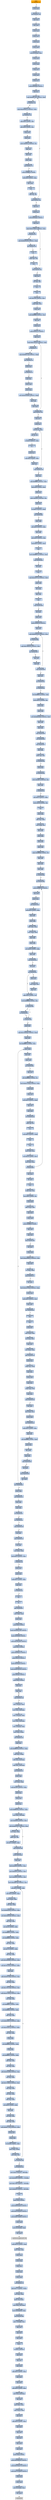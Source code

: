 digraph G {
node[shape=rectangle,style=filled,fillcolor=lightsteelblue,color=lightsteelblue]
bgcolor="transparent"
a0x00561708jns_0x00561710[label="start\njns 0x00561710",fillcolor="orange",color="lightgrey"];
a0x00561710pushl_ebx[label="0x00561710\npushl %ebx"];
a0x00561711call_0x00561738[label="0x00561711\ncall 0x00561738"];
a0x00561738popl_ebx[label="0x00561738\npopl %ebx"];
a0x00561739popl_ebx[label="0x00561739\npopl %ebx"];
a0x0056173apushl_eax[label="0x0056173a\npushl %eax"];
a0x0056173bpushl_ecx[label="0x0056173b\npushl %ecx"];
a0x0056173cpushl_edx[label="0x0056173c\npushl %edx"];
a0x0056173dpushl_ebx[label="0x0056173d\npushl %ebx"];
a0x0056173eleal_0x10esp__eax[label="0x0056173e\nleal 0x10(%esp), %eax"];
a0x00561742pushl_eax[label="0x00561742\npushl %eax"];
a0x00561743pushl_ebp[label="0x00561743\npushl %ebp"];
a0x00561744pushl_esi[label="0x00561744\npushl %esi"];
a0x00561745pushl_edi[label="0x00561745\npushl %edi"];
a0x00561746pushl_ecx[label="0x00561746\npushl %ecx"];
a0x00561747pushl_0x856baUINT32[label="0x00561747\npushl $0x856ba<UINT32>"];
a0x0056174cpopl_ecx[label="0x0056174c\npopl %ecx"];
a0x0056174dcmpl_0x80ff11a4UINT32_edi[label="0x0056174d\ncmpl $0x80ff11a4<UINT32>, %edi"];
a0x00561753je_0x0056175d[label="0x00561753\nje 0x0056175d"];
a0x00561755cmpl_0xa5930e12UINT32_ecx[label="0x00561755\ncmpl $0xa5930e12<UINT32>, %ecx"];
a0x0056175bjne_0x0056175e[label="0x0056175b\njne 0x0056175e"];
a0x0056175esubb_0x0UINT8_dh[label="0x0056175e\nsubb $0x0<UINT8>, %dh"];
a0x00561761addl_0x0UINT8_esi[label="0x00561761\naddl $0x0<UINT8>, %esi"];
a0x00561764pushl_eax[label="0x00561764\npushl %eax"];
a0x00561765pushl_esi[label="0x00561765\npushl %esi"];
a0x00561766movw_0x63e1UINT16_si[label="0x00561766\nmovw $0x63e1<UINT16>, %si"];
a0x0056176apopl_esi[label="0x0056176a\npopl %esi"];
a0x0056176bpopl_eax[label="0x0056176b\npopl %eax"];
a0x0056176cpushl_ebp[label="0x0056176c\npushl %ebp"];
a0x0056176djnp_0x00561774[label="0x0056176d\njnp 0x00561774"];
a0x0056176fpushl_0xffffffcaUINT8[label="0x0056176f\npushl $0xffffffca<UINT8>"];
a0x00561771addl_0x4UINT8_esp[label="0x00561771\naddl $0x4<UINT8>, %esp"];
a0x00561774popl_ebp[label="0x00561774\npopl %ebp"];
a0x00561775stc_[label="0x00561775\nstc "];
a0x00561776andb_bl_bl[label="0x00561776\nandb %bl, %bl"];
a0x00561778loop_0x0056174d[label="0x00561778\nloop 0x0056174d"];
a0x0056177apopl_ecx[label="0x0056177a\npopl %ecx"];
a0x0056177bpushl_ecx[label="0x0056177b\npushl %ecx"];
a0x0056177cpushl_0x94d4eUINT32[label="0x0056177c\npushl $0x94d4e<UINT32>"];
a0x00561781popl_ecx[label="0x00561781\npopl %ecx"];
a0x00561782cmpl_0xb5c1b92aUINT32_ecx[label="0x00561782\ncmpl $0xb5c1b92a<UINT32>, %ecx"];
a0x00561788je_0x00561792[label="0x00561788\nje 0x00561792"];
a0x0056178acmpl_0x86a05a28UINT32_esp[label="0x0056178a\ncmpl $0x86a05a28<UINT32>, %esp"];
a0x00561790jne_0x00561793[label="0x00561790\njne 0x00561793"];
a0x00561793clc_[label="0x00561793\nclc "];
a0x00561794cmpb_dh_bl[label="0x00561794\ncmpb %dh, %bl"];
a0x00561796cmc_[label="0x00561796\ncmc "];
a0x00561797loop_0x00561782[label="0x00561797\nloop 0x00561782"];
a0x00561799popl_ecx[label="0x00561799\npopl %ecx"];
a0x0056179aorw_dx_dx[label="0x0056179a\norw %dx, %dx"];
a0x0056179dclc_[label="0x0056179d\nclc "];
a0x0056179ecmc_[label="0x0056179e\ncmc "];
a0x0056179fmovl_0x146UINT32_ecx[label="0x0056179f\nmovl $0x146<UINT32>, %ecx"];
a0x005617a4xchgl_edx_ecx[label="0x005617a4\nxchgl %edx, %ecx"];
a0x005617a6pushl_esi[label="0x005617a6\npushl %esi"];
a0x005617a7andl_0xffffffffUINT32_esi[label="0x005617a7\nandl $0xffffffff<UINT32>, %esi"];
a0x005617adpopl_esi[label="0x005617ad\npopl %esi"];
a0x005617aepushl_ecx[label="0x005617ae\npushl %ecx"];
a0x005617afpushl_0xdc012UINT32[label="0x005617af\npushl $0xdc012<UINT32>"];
a0x005617b4popl_ecx[label="0x005617b4\npopl %ecx"];
a0x005617b5cmpl_0xb13f33e2UINT32_edi[label="0x005617b5\ncmpl $0xb13f33e2<UINT32>, %edi"];
a0x005617bbje_0x005617c5[label="0x005617bb\nje 0x005617c5"];
a0x005617bdcmpl_0x868ccc19UINT32_ebp[label="0x005617bd\ncmpl $0x868ccc19<UINT32>, %ebp"];
a0x005617c3jne_0x005617c6[label="0x005617c3\njne 0x005617c6"];
a0x005617c6pushl_edx[label="0x005617c6\npushl %edx"];
a0x005617c7jnl_0x005617cf[label="0x005617c7\njnl 0x005617cf"];
a0x005617cfpopl_edx[label="0x005617cf\npopl %edx"];
a0x005617d0pushl_ebp[label="0x005617d0\npushl %ebp"];
a0x005617d1pushl_ebp[label="0x005617d1\npushl %ebp"];
a0x005617d2movl_0x5f5343d9UINT32_ebp[label="0x005617d2\nmovl $0x5f5343d9<UINT32>, %ebp"];
a0x005617d7popl_ebp[label="0x005617d7\npopl %ebp"];
a0x005617d8popl_ebp[label="0x005617d8\npopl %ebp"];
a0x005617d9loop_0x005617b5[label="0x005617d9\nloop 0x005617b5"];
a0x005617dbpopl_ecx[label="0x005617db\npopl %ecx"];
a0x005617dcpushl_ecx[label="0x005617dc\npushl %ecx"];
a0x005617ddmovzbl_cl_ecx[label="0x005617dd\nmovzbl %cl, %ecx"];
a0x005617e0orw_si_si[label="0x005617e0\norw %si, %si"];
a0x005617e3orl_0x0UINT32_eax[label="0x005617e3\norl $0x0<UINT32>, %eax"];
a0x005617e9clc_[label="0x005617e9\nclc "];
a0x005617eapushl_ecx[label="0x005617ea\npushl %ecx"];
a0x005617ebsubl_0x0UINT8_eax[label="0x005617eb\nsubl $0x0<UINT8>, %eax"];
a0x005617eepopl_ecx[label="0x005617ee\npopl %ecx"];
a0x005617efloop_0x005617dd[label="0x005617ef\nloop 0x005617dd"];
a0x005617f1popl_ecx[label="0x005617f1\npopl %ecx"];
a0x005617f2andl_0xffffffffUINT32_eax[label="0x005617f2\nandl $0xffffffff<UINT32>, %eax"];
a0x005617f7addl_0x0UINT8_ecx[label="0x005617f7\naddl $0x0<UINT8>, %ecx"];
a0x005617fapushl_ecx[label="0x005617fa\npushl %ecx"];
a0x005617fbmovw_0x3ef1UINT16_cx[label="0x005617fb\nmovw $0x3ef1<UINT16>, %cx"];
a0x005617ffpopl_ecx[label="0x005617ff\npopl %ecx"];
a0x00561800orl_0x0UINT32_esp[label="0x00561800\norl $0x0<UINT32>, %esp"];
a0x00561806jbe_0x0056180f[label="0x00561806\njbe 0x0056180f"];
a0x00561808pushl_ebp[label="0x00561808\npushl %ebp"];
a0x00561809subl_0x0UINT32_eax[label="0x00561809\nsubl $0x0<UINT32>, %eax"];
a0x0056180epopl_ebp[label="0x0056180e\npopl %ebp"];
a0x0056180fsubl_0x0UINT32_esi[label="0x0056180f\nsubl $0x0<UINT32>, %esi"];
a0x00561815subl_0x0UINT8_ecx[label="0x00561815\nsubl $0x0<UINT8>, %ecx"];
a0x00561818nop_[label="0x00561818\nnop "];
a0x00561819movl_0xfffff815UINT32_esi[label="0x00561819\nmovl $0xfffff815<UINT32>, %esi"];
a0x0056181eloop_0x00561867[label="0x0056181e\nloop 0x00561867"];
a0x00561867incl_ecx[label="0x00561867\nincl %ecx"];
a0x00561868cmc_[label="0x00561868\ncmc "];
a0x00561869cmpl_0xe4c6727cUINT32_edx[label="0x00561869\ncmpl $0xe4c6727c<UINT32>, %edx"];
a0x0056186fpushl_edx[label="0x0056186f\npushl %edx"];
a0x00561870decl_edx[label="0x00561870\ndecl %edx"];
a0x00561871popl_edx[label="0x00561871\npopl %edx"];
a0x00561872nop_[label="0x00561872\nnop "];
a0x00561873loop_0x0056189e[label="0x00561873\nloop 0x0056189e"];
a0x0056189eincl_ecx[label="0x0056189e\nincl %ecx"];
a0x0056189fpushl_ecx[label="0x0056189f\npushl %ecx"];
a0x005618a0pushl_0xbfa7dUINT32[label="0x005618a0\npushl $0xbfa7d<UINT32>"];
a0x005618a5popl_ecx[label="0x005618a5\npopl %ecx"];
a0x005618a6cmpl_0xbf5d5243UINT32_eax[label="0x005618a6\ncmpl $0xbf5d5243<UINT32>, %eax"];
a0x005618acje_0x005618b6[label="0x005618ac\nje 0x005618b6"];
a0x005618aecmpl_0xb768a18cUINT32_edi[label="0x005618ae\ncmpl $0xb768a18c<UINT32>, %edi"];
a0x005618b4jne_0x005618b7[label="0x005618b4\njne 0x005618b7"];
a0x005618b7notb_dl[label="0x005618b7\nnotb %dl"];
a0x005618b9notb_dl[label="0x005618b9\nnotb %dl"];
a0x005618bbloop_0x005618a6[label="0x005618bb\nloop 0x005618a6"];
a0x005618bdpopl_ecx[label="0x005618bd\npopl %ecx"];
a0x005618bejp_0x005618c5[label="0x005618be\njp 0x005618c5"];
a0x005618c5jo_0x005618ca[label="0x005618c5\njo 0x005618ca"];
a0x005618c7roll_0xffffffc0UINT8_edi[label="0x005618c7\nroll $0xffffffc0<UINT8>, %edi"];
a0x005618catestb_0x52UINT8_al[label="0x005618ca\ntestb $0x52<UINT8>, %al"];
a0x005618cdpushl_eax[label="0x005618cd\npushl %eax"];
a0x005618cepushl_edi[label="0x005618ce\npushl %edi"];
a0x005618cfmovl_0x9dde4d45UINT32_edi[label="0x005618cf\nmovl $0x9dde4d45<UINT32>, %edi"];
a0x005618d4popl_edi[label="0x005618d4\npopl %edi"];
a0x005618d5popl_eax[label="0x005618d5\npopl %eax"];
a0x005618d6jmp_0x005618dd[label="0x005618d6\njmp 0x005618dd"];
a0x005618ddcall_0x005618d8[label="0x005618dd\ncall 0x005618d8"];
a0x005618d8jmp_0x00561937[label="0x005618d8\njmp 0x00561937"];
a0x00561937popl_ebp[label="0x00561937\npopl %ebp"];
a0x00561938andb_ah_ah[label="0x00561938\nandb %ah, %ah"];
a0x0056193aje_0x00561944[label="0x0056193a\nje 0x00561944"];
a0x0056193cpushl_eax[label="0x0056193c\npushl %eax"];
a0x0056193dje_0x00561943[label="0x0056193d\nje 0x00561943"];
a0x0056193ftestw_0x4b67UINT16_ax[label="0x0056193f\ntestw $0x4b67<UINT16>, %ax"];
a0x00561943popl_eax[label="0x00561943\npopl %eax"];
a0x00561944jl_0x0056194c[label="0x00561944\njl 0x0056194c"];
a0x00561946subl_0x0UINT32_ebp[label="0x00561946\nsubl $0x0<UINT32>, %ebp"];
a0x0056194ctestb_0x39UINT8_dl[label="0x0056194c\ntestb $0x39<UINT8>, %dl"];
a0x0056194fnop_[label="0x0056194f\nnop "];
a0x00561950pushl_ebp[label="0x00561950\npushl %ebp"];
a0x00561951addl_esi_ebp[label="0x00561951\naddl %esi, %ebp"];
a0x00561953movl_ebp_esi[label="0x00561953\nmovl %ebp, %esi"];
a0x00561955popl_ebp[label="0x00561955\npopl %ebp"];
a0x00561956pushl_ebp[label="0x00561956\npushl %ebp"];
a0x00561957pushl_ebx[label="0x00561957\npushl %ebx"];
a0x00561958pushl_edi[label="0x00561958\npushl %edi"];
a0x00561959cmpw_0xffffffd8UINT8_di[label="0x00561959\ncmpw $0xffffffd8<UINT8>, %di"];
a0x0056195dpopl_edi[label="0x0056195d\npopl %edi"];
a0x0056195epopl_ebx[label="0x0056195e\npopl %ebx"];
a0x0056195fpopl_ebp[label="0x0056195f\npopl %ebp"];
a0x00561960js_0x0056196a[label="0x00561960\njs 0x0056196a"];
a0x00561962jg_0x0056196a[label="0x00561962\njg 0x0056196a"];
a0x0056196apushl_0xfffff790UINT32[label="0x0056196a\npushl $0xfffff790<UINT32>"];
a0x0056196fpopl_ebx[label="0x0056196f\npopl %ebx"];
a0x00561970pushl_ebx[label="0x00561970\npushl %ebx"];
a0x00561971call_0x005619ad[label="0x00561971\ncall 0x005619ad"];
a0x005619adaddl_0x4UINT8_esp[label="0x005619ad\naddl $0x4<UINT8>, %esp"];
a0x005619b0popl_ebx[label="0x005619b0\npopl %ebx"];
a0x005619b1pushl_ebp[label="0x005619b1\npushl %ebp"];
a0x005619b2addl_ebx_ebp[label="0x005619b2\naddl %ebx, %ebp"];
a0x005619b4movl_ebp_ebx[label="0x005619b4\nmovl %ebp, %ebx"];
a0x005619b6popl_ebp[label="0x005619b6\npopl %ebp"];
a0x005619b7pushl_ebx[label="0x005619b7\npushl %ebx"];
a0x005619b8rorl_0x60UINT8_ebp[label="0x005619b8\nrorl $0x60<UINT8>, %ebp"];
a0x005619bbpopl_ebx[label="0x005619bb\npopl %ebx"];
a0x005619bcloop_0x005619c5[label="0x005619bc\nloop 0x005619c5"];
a0x005619c5incl_ecx[label="0x005619c5\nincl %ecx"];
a0x005619c6jbe_0x005619cc[label="0x005619c6\njbe 0x005619cc"];
a0x005619c8pushl_ecx[label="0x005619c8\npushl %ecx"];
a0x005619c9movl_ebp_ecx[label="0x005619c9\nmovl %ebp, %ecx"];
a0x005619cbpopl_ecx[label="0x005619cb\npopl %ecx"];
a0x005619ccaddb_0x0UINT8_cl[label="0x005619cc\naddb $0x0<UINT8>, %cl"];
a0x005619cfrorb_0xffffff90UINT8_ch[label="0x005619cf\nrorb $0xffffff90<UINT8>, %ch"];
a0x005619d2jb_0x005619dc[label="0x005619d2\njb 0x005619dc"];
a0x005619dcja_0x005619e5[label="0x005619dc\nja 0x005619e5"];
a0x005619depushl_edi[label="0x005619de\npushl %edi"];
a0x005619dfcmpl_0x153e0ea0UINT32_eax[label="0x005619df\ncmpl $0x153e0ea0<UINT32>, %eax"];
a0x005619e4popl_edi[label="0x005619e4\npopl %edi"];
a0x005619e5rorl_0xffffffc0UINT8_ecx[label="0x005619e5\nrorl $0xffffffc0<UINT8>, %ecx"];
a0x005619e8pushl_ebx_[label="0x005619e8\npushl (%ebx)"];
a0x005619eapopl_edi[label="0x005619ea\npopl %edi"];
a0x005619ebpushl_ecx[label="0x005619eb\npushl %ecx"];
a0x005619ecjno_0x005619f4[label="0x005619ec\njno 0x005619f4"];
a0x005619f4popl_ecx[label="0x005619f4\npopl %ecx"];
a0x005619f5rolb_0xffffffa0UINT8_cl[label="0x005619f5\nrolb $0xffffffa0<UINT8>, %cl"];
a0x005619f8testl_0x6c512a00UINT32_eax[label="0x005619f8\ntestl $0x6c512a00<UINT32>, %eax"];
a0x005619fdpushl_edx[label="0x005619fd\npushl %edx"];
a0x005619fepushl_esi[label="0x005619fe\npushl %esi"];
a0x005619ffaddl_0x0UINT32_eax[label="0x005619ff\naddl $0x0<UINT32>, %eax"];
a0x00561a04popl_esi[label="0x00561a04\npopl %esi"];
a0x00561a05popl_edx[label="0x00561a05\npopl %edx"];
a0x00561a06jbe_0x00561a0a[label="0x00561a06\njbe 0x00561a0a"];
a0x00561a08testb_dl_dl[label="0x00561a08\ntestb %dl, %dl"];
a0x00561a0aclc_[label="0x00561a0a\nclc "];
a0x00561a0bsubl_0x0UINT32_ebp[label="0x00561a0b\nsubl $0x0<UINT32>, %ebp"];
a0x00561a11nop_[label="0x00561a11\nnop "];
a0x00561a12nop_[label="0x00561a12\nnop "];
a0x00561a13movl_edi_ecx[label="0x00561a13\nmovl %edi, %ecx"];
a0x00561a15shrl_0x18UINT8_ecx[label="0x00561a15\nshrl $0x18<UINT8>, %ecx"];
a0x00561a18testl_ecx_ecx[label="0x00561a18\ntestl %ecx, %ecx"];
a0x00561a1aje_0x0056196a[label="0x00561a1a\nje 0x0056196a"];
a0x00561a20decl_ecx[label="0x00561a20\ndecl %ecx"];
a0x00561a21incl_ecx[label="0x00561a21\nincl %ecx"];
a0x00561a22cld_[label="0x00561a22\ncld "];
a0x00561a23xchgl_esi_esi[label="0x00561a23\nxchgl %esi, %esi"];
a0x00561a25rolw_0x0UINT8_si[label="0x00561a25\nrolw $0x0<UINT8>, %si"];
a0x00561a29pushl_edx[label="0x00561a29\npushl %edx"];
a0x00561a2aaddl_esp__edi[label="0x00561a2a\naddl (%esp), %edi"];
a0x00561a2dpopl_edx[label="0x00561a2d\npopl %edx"];
a0x00561a2epushl_edi[label="0x00561a2e\npushl %edi"];
a0x00561a2fpushl_0xffffffc3UINT8[label="0x00561a2f\npushl $0xffffffc3<UINT8>"];
a0x00561a31popl_edi[label="0x00561a31\npopl %edi"];
a0x00561a32popl_edi[label="0x00561a32\npopl %edi"];
a0x00561a33loop_0x00561a46[label="0x00561a33\nloop 0x00561a46"];
a0x00561a46incl_ecx[label="0x00561a46\nincl %ecx"];
a0x00561a47pushl_edi[label="0x00561a47\npushl %edi"];
a0x00561a48movl_0xaa399852UINT32_edi[label="0x00561a48\nmovl $0xaa399852<UINT32>, %edi"];
a0x00561a4dpopl_edi[label="0x00561a4d\npopl %edi"];
a0x00561a4eorl_ebp_ebp[label="0x00561a4e\norl %ebp, %ebp"];
a0x00561a50loop_0x00561a77[label="0x00561a50\nloop 0x00561a77"];
a0x00561a77incl_ecx[label="0x00561a77\nincl %ecx"];
a0x00561a78testl_0x45c37bceUINT32_eax[label="0x00561a78\ntestl $0x45c37bce<UINT32>, %eax"];
a0x00561a7dpushl_edx[label="0x00561a7d\npushl %edx"];
a0x00561a7eaddl_0x0UINT32_edi[label="0x00561a7e\naddl $0x0<UINT32>, %edi"];
a0x00561a84popl_edx[label="0x00561a84\npopl %edx"];
a0x00561a85jne_0x00561a8d[label="0x00561a85\njne 0x00561a8d"];
a0x00561a8dnop_[label="0x00561a8d\nnop "];
a0x00561a8ecmc_[label="0x00561a8e\ncmc "];
a0x00561a8fpushl_ecx[label="0x00561a8f\npushl %ecx"];
a0x00561a90movl_esi__ecx[label="0x00561a90\nmovl (%esi), %ecx"];
a0x00561a92xorl_ecx_edi[label="0x00561a92\nxorl %ecx, %edi"];
a0x00561a94popl_ecx[label="0x00561a94\npopl %ecx"];
a0x00561a95leal_eax__eax[label="0x00561a95\nleal (%eax), %eax"];
a0x00561a97jmp_0x00561b14[label="0x00561a97\njmp 0x00561b14"];
a0x00561b14pushl_eax[label="0x00561b14\npushl %eax"];
a0x00561b15xchgl_esi_esp[label="0x00561b15\nxchgl %esi, %esp"];
a0x00561b17popl_eax[label="0x00561b17\npopl %eax"];
a0x00561b18pushl_edi[label="0x00561b18\npushl %edi"];
a0x00561b19popl_eax[label="0x00561b19\npopl %eax"];
a0x00561b1axchgl_esp_esi[label="0x00561b1a\nxchgl %esp, %esi"];
a0x00561b1cpopl_eax[label="0x00561b1c\npopl %eax"];
a0x00561b1dloop_0x00561b23[label="0x00561b1d\nloop 0x00561b23"];
a0x00561b23incl_ecx[label="0x00561b23\nincl %ecx"];
a0x00561b24leal_esi__esi[label="0x00561b24\nleal (%esi), %esi"];
a0x00561b26pushl_ebx[label="0x00561b26\npushl %ebx"];
a0x00561b27call_0x00561b4e[label="0x00561b27\ncall 0x00561b4e"];
a0x00561b4eaddl_0x4UINT8_esp[label="0x00561b4e\naddl $0x4<UINT8>, %esp"];
a0x00561b51popl_ebx[label="0x00561b51\npopl %ebx"];
a0x00561b52subl_0xffffffffUINT8_ebx[label="0x00561b52\nsubl $0xffffffff<UINT8>, %ebx"];
a0x00561b55pushl_ebx[label="0x00561b55\npushl %ebx"];
a0x00561b56decl_ebx[label="0x00561b56\ndecl %ebx"];
a0x00561b57popl_ebx[label="0x00561b57\npopl %ebx"];
a0x00561b58loop_0x00561b67[label="0x00561b58\nloop 0x00561b67"];
a0x00561b67incl_ecx[label="0x00561b67\nincl %ecx"];
a0x00561b68jmp_0x00561bfe[label="0x00561b68\njmp 0x00561bfe"];
a0x00561bfedecl_edx[label="0x00561bfe\ndecl %edx"];
a0x00561bffjne_0x005619e8[label="0x00561bff\njne 0x005619e8"];
a0x005619d4jnl_0x005619dc[label="0x005619d4\njnl 0x005619dc"];
a0x00561c05pushl_ebp[label="0x00561c05\npushl %ebp"];
a0x00561c06call_0x00561c91[label="0x00561c06\ncall 0x00561c91"];
a0x00561c91popl_ebp[label="0x00561c91\npopl %ebp"];
a0x00561c92popl_ebp[label="0x00561c92\npopl %ebp"];
a0x00561c93jnl_0x00561c9c[label="0x00561c93\njnl 0x00561c9c"];
a0x00561c9cjle_0x00561ca4[label="0x00561c9c\njle 0x00561ca4"];
a0x00561ca4loop_0x00561ca9[label="0x00561ca4\nloop 0x00561ca9"];
a0x00561ca9incl_ecx[label="0x00561ca9\nincl %ecx"];
a0x00561caaloop_0x00561caf[label="0x00561caa\nloop 0x00561caf"];
a0x00561cafincl_ecx[label="0x00561caf\nincl %ecx"];
a0x00561cb0leal_ebx__ebx[label="0x00561cb0\nleal (%ebx), %ebx"];
a0x00561cb2subl_0x0UINT32_ecx[label="0x00561cb2\nsubl $0x0<UINT32>, %ecx"];
a0x00561cb8jl_0x00561cc0[label="0x00561cb8\njl 0x00561cc0"];
a0x00561cbapushl_ecx[label="0x00561cba\npushl %ecx"];
a0x00561cbbpushl_edx[label="0x00561cbb\npushl %edx"];
a0x00561cbcaddl_0x4UINT8_esp[label="0x00561cbc\naddl $0x4<UINT8>, %esp"];
a0x00561cbfpopl_ecx[label="0x00561cbf\npopl %ecx"];
a0x00561cc0jp_0x00561cc8[label="0x00561cc0\njp 0x00561cc8"];
a0x00561cc8stc_[label="0x00561cc8\nstc "];
a0x00561cc9clc_[label="0x00561cc9\nclc "];
a0x00561ccajmp_0x005610f7[label="0x00561cca\njmp 0x005610f7"];
a0x005610f7movl_edx_eax[label="0x005610f7\nmovl %edx, %eax"];
a0x005610f9pushl_eax[label="0x005610f9\npushl %eax"];
a0x005610fapushl_0x0UINT8[label="0x005610fa\npushl $0x0<UINT8>"];
a0x005610fcpushl_0x98465186UINT32[label="0x005610fc\npushl $0x98465186<UINT32>"];
a0x00561101pushl_0x5d038UINT32[label="0x00561101\npushl $0x5d038<UINT32>"];
a0x00561106pushl_0xc40a168UINT32[label="0x00561106\npushl $0xc40a168<UINT32>"];
a0x0056110bpushl_0x1UINT8[label="0x0056110b\npushl $0x1<UINT8>"];
a0x0056110dpushl_0x40001cUINT32[label="0x0056110d\npushl $0x40001c<UINT32>"];
a0x00561112pushl_0xa23UINT32[label="0x00561112\npushl $0xa23<UINT32>"];
a0x00561117pushl_0x5d034UINT32[label="0x00561117\npushl $0x5d034<UINT32>"];
a0x0056111cpushl_0xab168c00UINT32[label="0x0056111c\npushl $0xab168c00<UINT32>"];
a0x00561121pushl_0xe0eUINT32[label="0x00561121\npushl $0xe0e<UINT32>"];
a0x00561126pushl_0x8UINT8[label="0x00561126\npushl $0x8<UINT8>"];
a0x00561128popl_ecx[label="0x00561128\npopl %ecx"];
a0x00561129popl_eax[label="0x00561129\npopl %eax"];
a0x0056112aloop_0x00561129[label="0x0056112a\nloop 0x00561129"];
a0x0056112cmovl__4esp__eax[label="0x0056112c\nmovl -4(%esp), %eax"];
a0x00561130movl_eax_0x8esp_[label="0x00561130\nmovl %eax, 0x8(%esp)"];
a0x00561134movl__24esp__eax[label="0x00561134\nmovl -24(%esp), %eax"];
a0x00561138movl_eax_0x4esp_[label="0x00561138\nmovl %eax, 0x4(%esp)"];
a0x0056113cmovl__32esp__eax[label="0x0056113c\nmovl -32(%esp), %eax"];
a0x00561140movl_eax_esp_[label="0x00561140\nmovl %eax, (%esp)"];
a0x00561143call_0x00561148[label="0x00561143\ncall 0x00561148"];
a0x00561148popl_eax[label="0x00561148\npopl %eax"];
a0x00561149andl_0xfffff000UINT32_eax[label="0x00561149\nandl $0xfffff000<UINT32>, %eax"];
a0x0056114eaddl_eax_esp_[label="0x0056114e\naddl %eax, (%esp)"];
a0x00561151addl_eax_0x4esp_[label="0x00561151\naddl %eax, 0x4(%esp)"];
a0x00561155addl_eax_0x8esp_[label="0x00561155\naddl %eax, 0x8(%esp)"];
a0x00561159call_0x0056116f[label="0x00561159\ncall 0x0056116f"];
a0x0056116fpushl_ebp[label="0x0056116f\npushl %ebp"];
a0x00561170movl_esp_ebp[label="0x00561170\nmovl %esp, %ebp"];
a0x00561172subl_0x200UINT32_esp[label="0x00561172\nsubl $0x200<UINT32>, %esp"];
a0x00561178pushl_ebx[label="0x00561178\npushl %ebx"];
a0x00561179pushl_edi[label="0x00561179\npushl %edi"];
a0x0056117apushl_esi[label="0x0056117a\npushl %esi"];
a0x0056117bandl_0xffff0000UINT32_eax[label="0x0056117b\nandl $0xffff0000<UINT32>, %eax"];
a0x00561180movl_eax__80ebp_[label="0x00561180\nmovl %eax, -80(%ebp)"];
a0x00561183movl_0x8000UINT32_ecx[label="0x00561183\nmovl $0x8000<UINT32>, %ecx"];
a0x00561188addl_0xaf631837UINT32_eax[label="0x00561188\naddl $0xaf631837<UINT32>, %eax"];
a0x0056118dxorl_eax_ebx[label="0x0056118d\nxorl %eax, %ebx"];
a0x0056118faddw_ax_bx[label="0x0056118f\naddw %ax, %bx"];
a0x00561192roll_0x7UINT8_ebx[label="0x00561192\nroll $0x7<UINT8>, %ebx"];
a0x00561195loop_0x00561188[label="0x00561195\nloop 0x00561188"];
a0x00561197pushl_0x8ebp_[label="0x00561197\npushl 0x8(%ebp)"];
a0x0056119apopl_eax[label="0x0056119a\npopl %eax"];
a0x0056119baddl_0xde00UINT32_eax[label="0x0056119b\naddl $0xde00<UINT32>, %eax"];
a0x005611a1movl_0xde00UINT32_ecx[label="0x005611a1\nmovl $0xde00<UINT32>, %ecx"];
a0x005611a6movl_0xde00UINT32_edi[label="0x005611a6\nmovl $0xde00<UINT32>, %edi"];
a0x005611abmovl_0xeaf0f728UINT32_esi[label="0x005611ab\nmovl $0xeaf0f728<UINT32>, %esi"];
a0x005611b0subl_0x4UINT8_edi[label="0x005611b0\nsubl $0x4<UINT8>, %edi"];
a0x005611b3subl_0x4UINT8_eax[label="0x005611b3\nsubl $0x4<UINT8>, %eax"];
a0x005611b6movl_eax__ebx[label="0x005611b6\nmovl (%eax), %ebx"];
a0x005611b8subl_esi_ebx[label="0x005611b8\nsubl %esi, %ebx"];
a0x005611baxorl_0xf6a0a43fUINT32_ebx[label="0x005611ba\nxorl $0xf6a0a43f<UINT32>, %ebx"];
a0x005611c0xorl_0x92d3f149UINT32_ebx[label="0x005611c0\nxorl $0x92d3f149<UINT32>, %ebx"];
a0x005611c6addl_edi_ebx[label="0x005611c6\naddl %edi, %ebx"];
a0x005611c8rorl_0x19UINT8_ebx[label="0x005611c8\nrorl $0x19<UINT8>, %ebx"];
a0x005611cbroll_0xffffffebUINT8_ebx[label="0x005611cb\nroll $0xffffffeb<UINT8>, %ebx"];
a0x005611cerorl_0xffffffd8UINT8_ebx[label="0x005611ce\nrorl $0xffffffd8<UINT8>, %ebx"];
a0x005611d1xorl_esi_ebx[label="0x005611d1\nxorl %esi, %ebx"];
a0x005611d3roll_0x73UINT8_ebx[label="0x005611d3\nroll $0x73<UINT8>, %ebx"];
a0x005611d6subl_esi_ebx[label="0x005611d6\nsubl %esi, %ebx"];
a0x005611d8addl_0x3cb96d90UINT32_ebx[label="0x005611d8\naddl $0x3cb96d90<UINT32>, %ebx"];
a0x005611desubl_0x7f1c2342UINT32_ebx[label="0x005611de\nsubl $0x7f1c2342<UINT32>, %ebx"];
a0x005611e4negl_ebx[label="0x005611e4\nnegl %ebx"];
a0x005611e6addl_0x656750f3UINT32_esi[label="0x005611e6\naddl $0x656750f3<UINT32>, %esi"];
a0x005611ecsubl_esi_ebx[label="0x005611ec\nsubl %esi, %ebx"];
a0x005611eesubl_0x1767c138UINT32_esi[label="0x005611ee\nsubl $0x1767c138<UINT32>, %esi"];
a0x005611f4addl_0xa351a92aUINT32_ebx[label="0x005611f4\naddl $0xa351a92a<UINT32>, %ebx"];
a0x005611faxorl_edi_ebx[label="0x005611fa\nxorl %edi, %ebx"];
a0x005611fcrorl_0xffffff85UINT8_ebx[label="0x005611fc\nrorl $0xffffff85<UINT8>, %ebx"];
a0x005611ffroll_0xffffffdaUINT8_ebx[label="0x005611ff\nroll $0xffffffda<UINT8>, %ebx"];
a0x00561202addl_edi_ebx[label="0x00561202\naddl %edi, %ebx"];
a0x00561204xorl_0x98199c12UINT32_ebx[label="0x00561204\nxorl $0x98199c12<UINT32>, %ebx"];
a0x0056120axorl_0xe55cfe14UINT32_ebx[label="0x0056120a\nxorl $0xe55cfe14<UINT32>, %ebx"];
a0x00561210xorl_esi_ebx[label="0x00561210\nxorl %esi, %ebx"];
a0x00561212bswap_ebx[label="0x00561212\nbswap %ebx"];
a0x00561214roll_0xffffff9aUINT8_ebx[label="0x00561214\nroll $0xffffff9a<UINT8>, %ebx"];
a0x00561217bswap_ebx[label="0x00561217\nbswap %ebx"];
a0x00561219roll_0xffffffb4UINT8_ebx[label="0x00561219\nroll $0xffffffb4<UINT8>, %ebx"];
a0x0056121caddl_esi_ebx[label="0x0056121c\naddl %esi, %ebx"];
a0x0056121exorl_edi_ebx[label="0x0056121e\nxorl %edi, %ebx"];
a0x00561220addl_0x842ac6f5UINT32_esi[label="0x00561220\naddl $0x842ac6f5<UINT32>, %esi"];
a0x00561226xorl_esi_ebx[label="0x00561226\nxorl %esi, %ebx"];
a0x00561228subl_0x72348e2UINT32_esi[label="0x00561228\nsubl $0x72348e2<UINT32>, %esi"];
a0x0056122esubl_edi_ebx[label="0x0056122e\nsubl %edi, %ebx"];
a0x00561230xorl_esi_ebx[label="0x00561230\nxorl %esi, %ebx"];
a0x00561232addl_esi_ebx[label="0x00561232\naddl %esi, %ebx"];
a0x00561234roll_0x60UINT8_ebx[label="0x00561234\nroll $0x60<UINT8>, %ebx"];
a0x00561237negl_ebx[label="0x00561237\nnegl %ebx"];
a0x00561239xorl_edi_ebx[label="0x00561239\nxorl %edi, %ebx"];
a0x0056123bsubl_edi_ebx[label="0x0056123b\nsubl %edi, %ebx"];
a0x0056123daddl_0xd937118cUINT32_ebx[label="0x0056123d\naddl $0xd937118c<UINT32>, %ebx"];
a0x00561243bswap_ebx[label="0x00561243\nbswap %ebx"];
a0x00561245bswap_ebx[label="0x00561245\nbswap %ebx"];
a0x00561247roll_0x6bUINT8_ebx[label="0x00561247\nroll $0x6b<UINT8>, %ebx"];
a0x0056124amovl_ebx_eax_[label="0x0056124a\nmovl %ebx, (%eax)"];
a0x0056124ctestl_edi_edi[label="0x0056124c\ntestl %edi, %edi"];
a0x0056124ejne_0x005611b0[label="0x0056124e\njne 0x005611b0"];
a0x00561254call_0x005615e2[label="0x00561254\ncall 0x005615e2"];
a0x005615e2movl_0x0UINT32__68ebp_[label="0x005615e2\nmovl $0x0<UINT32>, -68(%ebp)"];
a0x005615e9movl_0x5f000UINT32__72ebp_[label="0x005615e9\nmovl $0x5f000<UINT32>, -72(%ebp)"];
a0x005615f0movl_0x1708UINT32__76ebp_[label="0x005615f0\nmovl $0x1708<UINT32>, -76(%ebp)"];
a0x005615f7movl_0xde00UINT32__84ebp_[label="0x005615f7\nmovl $0xde00<UINT32>, -84(%ebp)"];
a0x005615feret[label="0x005615fe\nret"];
a0x00561259pushl_0x0UINT8[label="0x00561259\npushl $0x0<UINT8>"];
a0x0056125bpushl_0x6c6c642eUINT32[label="0x0056125b\npushl $0x6c6c642e<UINT32>"];
a0x00561260pushl_0x32336c65UINT32[label="0x00561260\npushl $0x32336c65<UINT32>"];
a0x00561265pushl_0x6e72656bUINT32[label="0x00561265\npushl $0x6e72656b<UINT32>"];
a0x0056126apushl_esp[label="0x0056126a\npushl %esp"];
a0x0056126bmovl_0x10ebp__eax[label="0x0056126b\nmovl 0x10(%ebp), %eax"];
a0x0056126ecall_eax_[label="0x0056126e\ncall (%eax)"];
LoadLibraryA_kernel32_dll[label="LoadLibraryA@kernel32.dll",fillcolor="lightgrey",color="lightgrey"];
a0x00561270addl_0x10UINT8_esp[label="0x00561270\naddl $0x10<UINT8>, %esp"];
a0x00561273movl_eax_edi[label="0x00561273\nmovl %eax, %edi"];
a0x00561275pushl_eax[label="0x00561275\npushl %eax"];
a0x00561276pushl_ebp[label="0x00561276\npushl %ebp"];
a0x00561277pushl_esi[label="0x00561277\npushl %esi"];
a0x00561278pushl_edi[label="0x00561278\npushl %edi"];
a0x00561279pushl_ebx[label="0x00561279\npushl %ebx"];
a0x0056127acall_0x0056127f[label="0x0056127a\ncall 0x0056127f"];
a0x0056127faddl_0x17UINT8_esp_[label="0x0056127f\naddl $0x17<UINT8>, (%esp)"];
a0x00561283xorl_eax_eax[label="0x00561283\nxorl %eax, %eax"];
a0x00561285pushl_fs_eax_[label="0x00561285\npushl %fs:(%eax)"];
a0x00561288movl_esp_fs_eax_[label="0x00561288\nmovl %esp, %fs:(%eax)"];
a0x0056128bmovl_0x00000000_eax[label="0x0056128b\nmovl 0x00000000, %eax"];
a0x00561291jmp_0x005615d8[label="0x00561291\njmp 0x005615d8"];
a0x005615d8movl__12ebp__ecx[label="0x005615d8\nmovl -12(%ebp), %ecx"];
a0x005615dbpopl_esi[label="0x005615db\npopl %esi"];
a0x005615dcpopl_edi[label="0x005615dc\npopl %edi"];
a0x005615ddpopl_ebx[label="0x005615dd\npopl %ebx"];
a0x005615deleave_[label="0x005615de\nleave "];
a0x005615dfret_0xcUINT16[label="0x005615df\nret $0xc<UINT16>"];
a0x0056115epopl_edi[label="0x0056115e\npopl %edi"];
a0x0056115fpopl_esi[label="0x0056115f\npopl %esi"];
a0x00561160popl_ebp[label="0x00561160\npopl %ebp"];
a0x00561161addl_0x4UINT8_esp[label="0x00561161\naddl $0x4<UINT8>, %esp"];
a0x00561164popl_ebx[label="0x00561164\npopl %ebx"];
a0x00561165popl_edx[label="0x00561165\npopl %edx"];
a0x00561166addl_0x8UINT8_esp[label="0x00561166\naddl $0x8<UINT8>, %esp"];
a0x00561169movl_ecx_0x4esp_[label="0x00561169\nmovl %ecx, 0x4(%esp)"];
a0x0056116djmp_eax[label="0x0056116d\njmp %eax"];
a0x00561296movl_fs_0_ecx[label="0x00561296\nmovl %fs:0, %ecx"];
a0x0056129dmovl_ecx__esp[label="0x0056129d\nmovl (%ecx), %esp"];
a0x0056129fpopl_fs_0[label="0x0056129f\npopl %fs:0"];
a0x005612a6addl_0x4UINT8_esp[label="0x005612a6\naddl $0x4<UINT8>, %esp"];
a0x005612a9popl_ebx[label="0x005612a9\npopl %ebx"];
a0x005612aapopl_edi[label="0x005612aa\npopl %edi"];
a0x005612abpopl_esi[label="0x005612ab\npopl %esi"];
a0x005612acpopl_ebp[label="0x005612ac\npopl %ebp"];
a0x005612adpopl_eax[label="0x005612ad\npopl %eax"];
a0x005612aepushl_0x0UINT8[label="0x005612ae\npushl $0x0<UINT8>"];
a0x005612b0pushl_0x636f6c6cUINT32[label="0x005612b0\npushl $0x636f6c6c<UINT32>"];
a0x005612b5pushl_0x416c6175UINT32[label="0x005612b5\npushl $0x416c6175<UINT32>"];
a0x005612bapushl_0x74726956UINT32[label="0x005612ba\npushl $0x74726956<UINT32>"];
a0x005612bfpushl_esp[label="0x005612bf\npushl %esp"];
a0x005612c0pushl_eax[label="0x005612c0\npushl %eax"];
a0x005612c1movl_0xcebp__eax[label="0x005612c1\nmovl 0xc(%ebp), %eax"];
a0x005612c4call_eax_[label="0x005612c4\ncall (%eax)"];
a0x00000000[label="0x00000000",fillcolor="lightgrey",color="lightgrey"];
a0x00561708jns_0x00561710 -> a0x00561710pushl_ebx [color="#000000",label="T"];
a0x00561710pushl_ebx -> a0x00561711call_0x00561738 [color="#000000"];
a0x00561711call_0x00561738 -> a0x00561738popl_ebx [color="#000000"];
a0x00561738popl_ebx -> a0x00561739popl_ebx [color="#000000"];
a0x00561739popl_ebx -> a0x0056173apushl_eax [color="#000000"];
a0x0056173apushl_eax -> a0x0056173bpushl_ecx [color="#000000"];
a0x0056173bpushl_ecx -> a0x0056173cpushl_edx [color="#000000"];
a0x0056173cpushl_edx -> a0x0056173dpushl_ebx [color="#000000"];
a0x0056173dpushl_ebx -> a0x0056173eleal_0x10esp__eax [color="#000000"];
a0x0056173eleal_0x10esp__eax -> a0x00561742pushl_eax [color="#000000"];
a0x00561742pushl_eax -> a0x00561743pushl_ebp [color="#000000"];
a0x00561743pushl_ebp -> a0x00561744pushl_esi [color="#000000"];
a0x00561744pushl_esi -> a0x00561745pushl_edi [color="#000000"];
a0x00561745pushl_edi -> a0x00561746pushl_ecx [color="#000000"];
a0x00561746pushl_ecx -> a0x00561747pushl_0x856baUINT32 [color="#000000"];
a0x00561747pushl_0x856baUINT32 -> a0x0056174cpopl_ecx [color="#000000"];
a0x0056174cpopl_ecx -> a0x0056174dcmpl_0x80ff11a4UINT32_edi [color="#000000"];
a0x0056174dcmpl_0x80ff11a4UINT32_edi -> a0x00561753je_0x0056175d [color="#000000"];
a0x00561753je_0x0056175d -> a0x00561755cmpl_0xa5930e12UINT32_ecx [color="#000000",label="F"];
a0x00561755cmpl_0xa5930e12UINT32_ecx -> a0x0056175bjne_0x0056175e [color="#000000"];
a0x0056175bjne_0x0056175e -> a0x0056175esubb_0x0UINT8_dh [color="#000000",label="T"];
a0x0056175esubb_0x0UINT8_dh -> a0x00561761addl_0x0UINT8_esi [color="#000000"];
a0x00561761addl_0x0UINT8_esi -> a0x00561764pushl_eax [color="#000000"];
a0x00561764pushl_eax -> a0x00561765pushl_esi [color="#000000"];
a0x00561765pushl_esi -> a0x00561766movw_0x63e1UINT16_si [color="#000000"];
a0x00561766movw_0x63e1UINT16_si -> a0x0056176apopl_esi [color="#000000"];
a0x0056176apopl_esi -> a0x0056176bpopl_eax [color="#000000"];
a0x0056176bpopl_eax -> a0x0056176cpushl_ebp [color="#000000"];
a0x0056176cpushl_ebp -> a0x0056176djnp_0x00561774 [color="#000000"];
a0x0056176djnp_0x00561774 -> a0x0056176fpushl_0xffffffcaUINT8 [color="#000000",label="F"];
a0x0056176fpushl_0xffffffcaUINT8 -> a0x00561771addl_0x4UINT8_esp [color="#000000"];
a0x00561771addl_0x4UINT8_esp -> a0x00561774popl_ebp [color="#000000"];
a0x00561774popl_ebp -> a0x00561775stc_ [color="#000000"];
a0x00561775stc_ -> a0x00561776andb_bl_bl [color="#000000"];
a0x00561776andb_bl_bl -> a0x00561778loop_0x0056174d [color="#000000"];
a0x00561778loop_0x0056174d -> a0x0056174dcmpl_0x80ff11a4UINT32_edi [color="#000000",label="T"];
a0x00561778loop_0x0056174d -> a0x0056177apopl_ecx [color="#000000",label="F"];
a0x0056177apopl_ecx -> a0x0056177bpushl_ecx [color="#000000"];
a0x0056177bpushl_ecx -> a0x0056177cpushl_0x94d4eUINT32 [color="#000000"];
a0x0056177cpushl_0x94d4eUINT32 -> a0x00561781popl_ecx [color="#000000"];
a0x00561781popl_ecx -> a0x00561782cmpl_0xb5c1b92aUINT32_ecx [color="#000000"];
a0x00561782cmpl_0xb5c1b92aUINT32_ecx -> a0x00561788je_0x00561792 [color="#000000"];
a0x00561788je_0x00561792 -> a0x0056178acmpl_0x86a05a28UINT32_esp [color="#000000",label="F"];
a0x0056178acmpl_0x86a05a28UINT32_esp -> a0x00561790jne_0x00561793 [color="#000000"];
a0x00561790jne_0x00561793 -> a0x00561793clc_ [color="#000000",label="T"];
a0x00561793clc_ -> a0x00561794cmpb_dh_bl [color="#000000"];
a0x00561794cmpb_dh_bl -> a0x00561796cmc_ [color="#000000"];
a0x00561796cmc_ -> a0x00561797loop_0x00561782 [color="#000000"];
a0x00561797loop_0x00561782 -> a0x00561782cmpl_0xb5c1b92aUINT32_ecx [color="#000000",label="T"];
a0x00561797loop_0x00561782 -> a0x00561799popl_ecx [color="#000000",label="F"];
a0x00561799popl_ecx -> a0x0056179aorw_dx_dx [color="#000000"];
a0x0056179aorw_dx_dx -> a0x0056179dclc_ [color="#000000"];
a0x0056179dclc_ -> a0x0056179ecmc_ [color="#000000"];
a0x0056179ecmc_ -> a0x0056179fmovl_0x146UINT32_ecx [color="#000000"];
a0x0056179fmovl_0x146UINT32_ecx -> a0x005617a4xchgl_edx_ecx [color="#000000"];
a0x005617a4xchgl_edx_ecx -> a0x005617a6pushl_esi [color="#000000"];
a0x005617a6pushl_esi -> a0x005617a7andl_0xffffffffUINT32_esi [color="#000000"];
a0x005617a7andl_0xffffffffUINT32_esi -> a0x005617adpopl_esi [color="#000000"];
a0x005617adpopl_esi -> a0x005617aepushl_ecx [color="#000000"];
a0x005617aepushl_ecx -> a0x005617afpushl_0xdc012UINT32 [color="#000000"];
a0x005617afpushl_0xdc012UINT32 -> a0x005617b4popl_ecx [color="#000000"];
a0x005617b4popl_ecx -> a0x005617b5cmpl_0xb13f33e2UINT32_edi [color="#000000"];
a0x005617b5cmpl_0xb13f33e2UINT32_edi -> a0x005617bbje_0x005617c5 [color="#000000"];
a0x005617bbje_0x005617c5 -> a0x005617bdcmpl_0x868ccc19UINT32_ebp [color="#000000",label="F"];
a0x005617bdcmpl_0x868ccc19UINT32_ebp -> a0x005617c3jne_0x005617c6 [color="#000000"];
a0x005617c3jne_0x005617c6 -> a0x005617c6pushl_edx [color="#000000",label="T"];
a0x005617c6pushl_edx -> a0x005617c7jnl_0x005617cf [color="#000000"];
a0x005617c7jnl_0x005617cf -> a0x005617cfpopl_edx [color="#000000",label="T"];
a0x005617cfpopl_edx -> a0x005617d0pushl_ebp [color="#000000"];
a0x005617d0pushl_ebp -> a0x005617d1pushl_ebp [color="#000000"];
a0x005617d1pushl_ebp -> a0x005617d2movl_0x5f5343d9UINT32_ebp [color="#000000"];
a0x005617d2movl_0x5f5343d9UINT32_ebp -> a0x005617d7popl_ebp [color="#000000"];
a0x005617d7popl_ebp -> a0x005617d8popl_ebp [color="#000000"];
a0x005617d8popl_ebp -> a0x005617d9loop_0x005617b5 [color="#000000"];
a0x005617d9loop_0x005617b5 -> a0x005617b5cmpl_0xb13f33e2UINT32_edi [color="#000000",label="T"];
a0x005617d9loop_0x005617b5 -> a0x005617dbpopl_ecx [color="#000000",label="F"];
a0x005617dbpopl_ecx -> a0x005617dcpushl_ecx [color="#000000"];
a0x005617dcpushl_ecx -> a0x005617ddmovzbl_cl_ecx [color="#000000"];
a0x005617ddmovzbl_cl_ecx -> a0x005617e0orw_si_si [color="#000000"];
a0x005617e0orw_si_si -> a0x005617e3orl_0x0UINT32_eax [color="#000000"];
a0x005617e3orl_0x0UINT32_eax -> a0x005617e9clc_ [color="#000000"];
a0x005617e9clc_ -> a0x005617eapushl_ecx [color="#000000"];
a0x005617eapushl_ecx -> a0x005617ebsubl_0x0UINT8_eax [color="#000000"];
a0x005617ebsubl_0x0UINT8_eax -> a0x005617eepopl_ecx [color="#000000"];
a0x005617eepopl_ecx -> a0x005617efloop_0x005617dd [color="#000000"];
a0x005617efloop_0x005617dd -> a0x005617ddmovzbl_cl_ecx [color="#000000",label="T"];
a0x005617efloop_0x005617dd -> a0x005617f1popl_ecx [color="#000000",label="F"];
a0x005617f1popl_ecx -> a0x005617f2andl_0xffffffffUINT32_eax [color="#000000"];
a0x005617f2andl_0xffffffffUINT32_eax -> a0x005617f7addl_0x0UINT8_ecx [color="#000000"];
a0x005617f7addl_0x0UINT8_ecx -> a0x005617fapushl_ecx [color="#000000"];
a0x005617fapushl_ecx -> a0x005617fbmovw_0x3ef1UINT16_cx [color="#000000"];
a0x005617fbmovw_0x3ef1UINT16_cx -> a0x005617ffpopl_ecx [color="#000000"];
a0x005617ffpopl_ecx -> a0x00561800orl_0x0UINT32_esp [color="#000000"];
a0x00561800orl_0x0UINT32_esp -> a0x00561806jbe_0x0056180f [color="#000000"];
a0x00561806jbe_0x0056180f -> a0x00561808pushl_ebp [color="#000000",label="F"];
a0x00561808pushl_ebp -> a0x00561809subl_0x0UINT32_eax [color="#000000"];
a0x00561809subl_0x0UINT32_eax -> a0x0056180epopl_ebp [color="#000000"];
a0x0056180epopl_ebp -> a0x0056180fsubl_0x0UINT32_esi [color="#000000"];
a0x0056180fsubl_0x0UINT32_esi -> a0x00561815subl_0x0UINT8_ecx [color="#000000"];
a0x00561815subl_0x0UINT8_ecx -> a0x00561818nop_ [color="#000000"];
a0x00561818nop_ -> a0x00561819movl_0xfffff815UINT32_esi [color="#000000"];
a0x00561819movl_0xfffff815UINT32_esi -> a0x0056181eloop_0x00561867 [color="#000000"];
a0x0056181eloop_0x00561867 -> a0x00561867incl_ecx [color="#000000",label="T"];
a0x00561867incl_ecx -> a0x00561868cmc_ [color="#000000"];
a0x00561868cmc_ -> a0x00561869cmpl_0xe4c6727cUINT32_edx [color="#000000"];
a0x00561869cmpl_0xe4c6727cUINT32_edx -> a0x0056186fpushl_edx [color="#000000"];
a0x0056186fpushl_edx -> a0x00561870decl_edx [color="#000000"];
a0x00561870decl_edx -> a0x00561871popl_edx [color="#000000"];
a0x00561871popl_edx -> a0x00561872nop_ [color="#000000"];
a0x00561872nop_ -> a0x00561873loop_0x0056189e [color="#000000"];
a0x00561873loop_0x0056189e -> a0x0056189eincl_ecx [color="#000000",label="T"];
a0x0056189eincl_ecx -> a0x0056189fpushl_ecx [color="#000000"];
a0x0056189fpushl_ecx -> a0x005618a0pushl_0xbfa7dUINT32 [color="#000000"];
a0x005618a0pushl_0xbfa7dUINT32 -> a0x005618a5popl_ecx [color="#000000"];
a0x005618a5popl_ecx -> a0x005618a6cmpl_0xbf5d5243UINT32_eax [color="#000000"];
a0x005618a6cmpl_0xbf5d5243UINT32_eax -> a0x005618acje_0x005618b6 [color="#000000"];
a0x005618acje_0x005618b6 -> a0x005618aecmpl_0xb768a18cUINT32_edi [color="#000000",label="F"];
a0x005618aecmpl_0xb768a18cUINT32_edi -> a0x005618b4jne_0x005618b7 [color="#000000"];
a0x005618b4jne_0x005618b7 -> a0x005618b7notb_dl [color="#000000",label="T"];
a0x005618b7notb_dl -> a0x005618b9notb_dl [color="#000000"];
a0x005618b9notb_dl -> a0x005618bbloop_0x005618a6 [color="#000000"];
a0x005618bbloop_0x005618a6 -> a0x005618a6cmpl_0xbf5d5243UINT32_eax [color="#000000",label="T"];
a0x005618bbloop_0x005618a6 -> a0x005618bdpopl_ecx [color="#000000",label="F"];
a0x005618bdpopl_ecx -> a0x005618bejp_0x005618c5 [color="#000000"];
a0x005618bejp_0x005618c5 -> a0x005618c5jo_0x005618ca [color="#000000",label="T"];
a0x005618c5jo_0x005618ca -> a0x005618c7roll_0xffffffc0UINT8_edi [color="#000000",label="F"];
a0x005618c7roll_0xffffffc0UINT8_edi -> a0x005618catestb_0x52UINT8_al [color="#000000"];
a0x005618catestb_0x52UINT8_al -> a0x005618cdpushl_eax [color="#000000"];
a0x005618cdpushl_eax -> a0x005618cepushl_edi [color="#000000"];
a0x005618cepushl_edi -> a0x005618cfmovl_0x9dde4d45UINT32_edi [color="#000000"];
a0x005618cfmovl_0x9dde4d45UINT32_edi -> a0x005618d4popl_edi [color="#000000"];
a0x005618d4popl_edi -> a0x005618d5popl_eax [color="#000000"];
a0x005618d5popl_eax -> a0x005618d6jmp_0x005618dd [color="#000000"];
a0x005618d6jmp_0x005618dd -> a0x005618ddcall_0x005618d8 [color="#000000"];
a0x005618ddcall_0x005618d8 -> a0x005618d8jmp_0x00561937 [color="#000000"];
a0x005618d8jmp_0x00561937 -> a0x00561937popl_ebp [color="#000000"];
a0x00561937popl_ebp -> a0x00561938andb_ah_ah [color="#000000"];
a0x00561938andb_ah_ah -> a0x0056193aje_0x00561944 [color="#000000"];
a0x0056193aje_0x00561944 -> a0x0056193cpushl_eax [color="#000000",label="F"];
a0x0056193cpushl_eax -> a0x0056193dje_0x00561943 [color="#000000"];
a0x0056193dje_0x00561943 -> a0x0056193ftestw_0x4b67UINT16_ax [color="#000000",label="F"];
a0x0056193ftestw_0x4b67UINT16_ax -> a0x00561943popl_eax [color="#000000"];
a0x00561943popl_eax -> a0x00561944jl_0x0056194c [color="#000000"];
a0x00561944jl_0x0056194c -> a0x00561946subl_0x0UINT32_ebp [color="#000000",label="F"];
a0x00561946subl_0x0UINT32_ebp -> a0x0056194ctestb_0x39UINT8_dl [color="#000000"];
a0x0056194ctestb_0x39UINT8_dl -> a0x0056194fnop_ [color="#000000"];
a0x0056194fnop_ -> a0x00561950pushl_ebp [color="#000000"];
a0x00561950pushl_ebp -> a0x00561951addl_esi_ebp [color="#000000"];
a0x00561951addl_esi_ebp -> a0x00561953movl_ebp_esi [color="#000000"];
a0x00561953movl_ebp_esi -> a0x00561955popl_ebp [color="#000000"];
a0x00561955popl_ebp -> a0x00561956pushl_ebp [color="#000000"];
a0x00561956pushl_ebp -> a0x00561957pushl_ebx [color="#000000"];
a0x00561957pushl_ebx -> a0x00561958pushl_edi [color="#000000"];
a0x00561958pushl_edi -> a0x00561959cmpw_0xffffffd8UINT8_di [color="#000000"];
a0x00561959cmpw_0xffffffd8UINT8_di -> a0x0056195dpopl_edi [color="#000000"];
a0x0056195dpopl_edi -> a0x0056195epopl_ebx [color="#000000"];
a0x0056195epopl_ebx -> a0x0056195fpopl_ebp [color="#000000"];
a0x0056195fpopl_ebp -> a0x00561960js_0x0056196a [color="#000000"];
a0x00561960js_0x0056196a -> a0x00561962jg_0x0056196a [color="#000000",label="F"];
a0x00561962jg_0x0056196a -> a0x0056196apushl_0xfffff790UINT32 [color="#000000",label="T"];
a0x0056196apushl_0xfffff790UINT32 -> a0x0056196fpopl_ebx [color="#000000"];
a0x0056196fpopl_ebx -> a0x00561970pushl_ebx [color="#000000"];
a0x00561970pushl_ebx -> a0x00561971call_0x005619ad [color="#000000"];
a0x00561971call_0x005619ad -> a0x005619adaddl_0x4UINT8_esp [color="#000000"];
a0x005619adaddl_0x4UINT8_esp -> a0x005619b0popl_ebx [color="#000000"];
a0x005619b0popl_ebx -> a0x005619b1pushl_ebp [color="#000000"];
a0x005619b1pushl_ebp -> a0x005619b2addl_ebx_ebp [color="#000000"];
a0x005619b2addl_ebx_ebp -> a0x005619b4movl_ebp_ebx [color="#000000"];
a0x005619b4movl_ebp_ebx -> a0x005619b6popl_ebp [color="#000000"];
a0x005619b6popl_ebp -> a0x005619b7pushl_ebx [color="#000000"];
a0x005619b7pushl_ebx -> a0x005619b8rorl_0x60UINT8_ebp [color="#000000"];
a0x005619b8rorl_0x60UINT8_ebp -> a0x005619bbpopl_ebx [color="#000000"];
a0x005619bbpopl_ebx -> a0x005619bcloop_0x005619c5 [color="#000000"];
a0x005619bcloop_0x005619c5 -> a0x005619c5incl_ecx [color="#000000",label="T"];
a0x005619c5incl_ecx -> a0x005619c6jbe_0x005619cc [color="#000000"];
a0x005619c6jbe_0x005619cc -> a0x005619c8pushl_ecx [color="#000000",label="F"];
a0x005619c8pushl_ecx -> a0x005619c9movl_ebp_ecx [color="#000000"];
a0x005619c9movl_ebp_ecx -> a0x005619cbpopl_ecx [color="#000000"];
a0x005619cbpopl_ecx -> a0x005619ccaddb_0x0UINT8_cl [color="#000000"];
a0x005619ccaddb_0x0UINT8_cl -> a0x005619cfrorb_0xffffff90UINT8_ch [color="#000000"];
a0x005619cfrorb_0xffffff90UINT8_ch -> a0x005619d2jb_0x005619dc [color="#000000"];
a0x005619d2jb_0x005619dc -> a0x005619dcja_0x005619e5 [color="#000000",label="T"];
a0x005619dcja_0x005619e5 -> a0x005619depushl_edi [color="#000000",label="F"];
a0x005619depushl_edi -> a0x005619dfcmpl_0x153e0ea0UINT32_eax [color="#000000"];
a0x005619dfcmpl_0x153e0ea0UINT32_eax -> a0x005619e4popl_edi [color="#000000"];
a0x005619e4popl_edi -> a0x005619e5rorl_0xffffffc0UINT8_ecx [color="#000000"];
a0x005619e5rorl_0xffffffc0UINT8_ecx -> a0x005619e8pushl_ebx_ [color="#000000"];
a0x005619e8pushl_ebx_ -> a0x005619eapopl_edi [color="#000000"];
a0x005619eapopl_edi -> a0x005619ebpushl_ecx [color="#000000"];
a0x005619ebpushl_ecx -> a0x005619ecjno_0x005619f4 [color="#000000"];
a0x005619ecjno_0x005619f4 -> a0x005619f4popl_ecx [color="#000000",label="T"];
a0x005619f4popl_ecx -> a0x005619f5rolb_0xffffffa0UINT8_cl [color="#000000"];
a0x005619f5rolb_0xffffffa0UINT8_cl -> a0x005619f8testl_0x6c512a00UINT32_eax [color="#000000"];
a0x005619f8testl_0x6c512a00UINT32_eax -> a0x005619fdpushl_edx [color="#000000"];
a0x005619fdpushl_edx -> a0x005619fepushl_esi [color="#000000"];
a0x005619fepushl_esi -> a0x005619ffaddl_0x0UINT32_eax [color="#000000"];
a0x005619ffaddl_0x0UINT32_eax -> a0x00561a04popl_esi [color="#000000"];
a0x00561a04popl_esi -> a0x00561a05popl_edx [color="#000000"];
a0x00561a05popl_edx -> a0x00561a06jbe_0x00561a0a [color="#000000"];
a0x00561a06jbe_0x00561a0a -> a0x00561a08testb_dl_dl [color="#000000",label="F"];
a0x00561a08testb_dl_dl -> a0x00561a0aclc_ [color="#000000"];
a0x00561a0aclc_ -> a0x00561a0bsubl_0x0UINT32_ebp [color="#000000"];
a0x00561a0bsubl_0x0UINT32_ebp -> a0x00561a11nop_ [color="#000000"];
a0x00561a11nop_ -> a0x00561a12nop_ [color="#000000"];
a0x00561a12nop_ -> a0x00561a13movl_edi_ecx [color="#000000"];
a0x00561a13movl_edi_ecx -> a0x00561a15shrl_0x18UINT8_ecx [color="#000000"];
a0x00561a15shrl_0x18UINT8_ecx -> a0x00561a18testl_ecx_ecx [color="#000000"];
a0x00561a18testl_ecx_ecx -> a0x00561a1aje_0x0056196a [color="#000000"];
a0x00561a1aje_0x0056196a -> a0x00561a20decl_ecx [color="#000000",label="F"];
a0x00561a20decl_ecx -> a0x00561a21incl_ecx [color="#000000"];
a0x00561a21incl_ecx -> a0x00561a22cld_ [color="#000000"];
a0x00561a22cld_ -> a0x00561a23xchgl_esi_esi [color="#000000"];
a0x00561a23xchgl_esi_esi -> a0x00561a25rolw_0x0UINT8_si [color="#000000"];
a0x00561a25rolw_0x0UINT8_si -> a0x00561a29pushl_edx [color="#000000"];
a0x00561a29pushl_edx -> a0x00561a2aaddl_esp__edi [color="#000000"];
a0x00561a2aaddl_esp__edi -> a0x00561a2dpopl_edx [color="#000000"];
a0x00561a2dpopl_edx -> a0x00561a2epushl_edi [color="#000000"];
a0x00561a2epushl_edi -> a0x00561a2fpushl_0xffffffc3UINT8 [color="#000000"];
a0x00561a2fpushl_0xffffffc3UINT8 -> a0x00561a31popl_edi [color="#000000"];
a0x00561a31popl_edi -> a0x00561a32popl_edi [color="#000000"];
a0x00561a32popl_edi -> a0x00561a33loop_0x00561a46 [color="#000000"];
a0x00561a33loop_0x00561a46 -> a0x00561a46incl_ecx [color="#000000",label="T"];
a0x00561a46incl_ecx -> a0x00561a47pushl_edi [color="#000000"];
a0x00561a47pushl_edi -> a0x00561a48movl_0xaa399852UINT32_edi [color="#000000"];
a0x00561a48movl_0xaa399852UINT32_edi -> a0x00561a4dpopl_edi [color="#000000"];
a0x00561a4dpopl_edi -> a0x00561a4eorl_ebp_ebp [color="#000000"];
a0x00561a4eorl_ebp_ebp -> a0x00561a50loop_0x00561a77 [color="#000000"];
a0x00561a50loop_0x00561a77 -> a0x00561a77incl_ecx [color="#000000",label="T"];
a0x00561a77incl_ecx -> a0x00561a78testl_0x45c37bceUINT32_eax [color="#000000"];
a0x00561a78testl_0x45c37bceUINT32_eax -> a0x00561a7dpushl_edx [color="#000000"];
a0x00561a7dpushl_edx -> a0x00561a7eaddl_0x0UINT32_edi [color="#000000"];
a0x00561a7eaddl_0x0UINT32_edi -> a0x00561a84popl_edx [color="#000000"];
a0x00561a84popl_edx -> a0x00561a85jne_0x00561a8d [color="#000000"];
a0x00561a85jne_0x00561a8d -> a0x00561a8dnop_ [color="#000000",label="T"];
a0x00561a8dnop_ -> a0x00561a8ecmc_ [color="#000000"];
a0x00561a8ecmc_ -> a0x00561a8fpushl_ecx [color="#000000"];
a0x00561a8fpushl_ecx -> a0x00561a90movl_esi__ecx [color="#000000"];
a0x00561a90movl_esi__ecx -> a0x00561a92xorl_ecx_edi [color="#000000"];
a0x00561a92xorl_ecx_edi -> a0x00561a94popl_ecx [color="#000000"];
a0x00561a94popl_ecx -> a0x00561a95leal_eax__eax [color="#000000"];
a0x00561a95leal_eax__eax -> a0x00561a97jmp_0x00561b14 [color="#000000"];
a0x00561a97jmp_0x00561b14 -> a0x00561b14pushl_eax [color="#000000"];
a0x00561b14pushl_eax -> a0x00561b15xchgl_esi_esp [color="#000000"];
a0x00561b15xchgl_esi_esp -> a0x00561b17popl_eax [color="#000000"];
a0x00561b17popl_eax -> a0x00561b18pushl_edi [color="#000000"];
a0x00561b18pushl_edi -> a0x00561b19popl_eax [color="#000000"];
a0x00561b19popl_eax -> a0x00561b1axchgl_esp_esi [color="#000000"];
a0x00561b1axchgl_esp_esi -> a0x00561b1cpopl_eax [color="#000000"];
a0x00561b1cpopl_eax -> a0x00561b1dloop_0x00561b23 [color="#000000"];
a0x00561b1dloop_0x00561b23 -> a0x00561b23incl_ecx [color="#000000",label="T"];
a0x00561b23incl_ecx -> a0x00561b24leal_esi__esi [color="#000000"];
a0x00561b24leal_esi__esi -> a0x00561b26pushl_ebx [color="#000000"];
a0x00561b26pushl_ebx -> a0x00561b27call_0x00561b4e [color="#000000"];
a0x00561b27call_0x00561b4e -> a0x00561b4eaddl_0x4UINT8_esp [color="#000000"];
a0x00561b4eaddl_0x4UINT8_esp -> a0x00561b51popl_ebx [color="#000000"];
a0x00561b51popl_ebx -> a0x00561b52subl_0xffffffffUINT8_ebx [color="#000000"];
a0x00561b52subl_0xffffffffUINT8_ebx -> a0x00561b55pushl_ebx [color="#000000"];
a0x00561b55pushl_ebx -> a0x00561b56decl_ebx [color="#000000"];
a0x00561b56decl_ebx -> a0x00561b57popl_ebx [color="#000000"];
a0x00561b57popl_ebx -> a0x00561b58loop_0x00561b67 [color="#000000"];
a0x00561b58loop_0x00561b67 -> a0x00561b67incl_ecx [color="#000000",label="T"];
a0x00561b67incl_ecx -> a0x00561b68jmp_0x00561bfe [color="#000000"];
a0x00561b68jmp_0x00561bfe -> a0x00561bfedecl_edx [color="#000000"];
a0x00561bfedecl_edx -> a0x00561bffjne_0x005619e8 [color="#000000"];
a0x00561bffjne_0x005619e8 -> a0x005619e8pushl_ebx_ [color="#000000",label="T"];
a0x00561a1aje_0x0056196a -> a0x0056196apushl_0xfffff790UINT32 [color="#000000",label="T"];
a0x005619c6jbe_0x005619cc -> a0x005619ccaddb_0x0UINT8_cl [color="#000000",label="T"];
a0x005619d2jb_0x005619dc -> a0x005619d4jnl_0x005619dc [color="#000000",label="F"];
a0x005619d4jnl_0x005619dc -> a0x005619dcja_0x005619e5 [color="#000000",label="T"];
a0x00561bffjne_0x005619e8 -> a0x00561c05pushl_ebp [color="#000000",label="F"];
a0x00561c05pushl_ebp -> a0x00561c06call_0x00561c91 [color="#000000"];
a0x00561c06call_0x00561c91 -> a0x00561c91popl_ebp [color="#000000"];
a0x00561c91popl_ebp -> a0x00561c92popl_ebp [color="#000000"];
a0x00561c92popl_ebp -> a0x00561c93jnl_0x00561c9c [color="#000000"];
a0x00561c93jnl_0x00561c9c -> a0x00561c9cjle_0x00561ca4 [color="#000000",label="T"];
a0x00561c9cjle_0x00561ca4 -> a0x00561ca4loop_0x00561ca9 [color="#000000",label="T"];
a0x00561ca4loop_0x00561ca9 -> a0x00561ca9incl_ecx [color="#000000",label="T"];
a0x00561ca9incl_ecx -> a0x00561caaloop_0x00561caf [color="#000000"];
a0x00561caaloop_0x00561caf -> a0x00561cafincl_ecx [color="#000000",label="T"];
a0x00561cafincl_ecx -> a0x00561cb0leal_ebx__ebx [color="#000000"];
a0x00561cb0leal_ebx__ebx -> a0x00561cb2subl_0x0UINT32_ecx [color="#000000"];
a0x00561cb2subl_0x0UINT32_ecx -> a0x00561cb8jl_0x00561cc0 [color="#000000"];
a0x00561cb8jl_0x00561cc0 -> a0x00561cbapushl_ecx [color="#000000",label="F"];
a0x00561cbapushl_ecx -> a0x00561cbbpushl_edx [color="#000000"];
a0x00561cbbpushl_edx -> a0x00561cbcaddl_0x4UINT8_esp [color="#000000"];
a0x00561cbcaddl_0x4UINT8_esp -> a0x00561cbfpopl_ecx [color="#000000"];
a0x00561cbfpopl_ecx -> a0x00561cc0jp_0x00561cc8 [color="#000000"];
a0x00561cc0jp_0x00561cc8 -> a0x00561cc8stc_ [color="#000000",label="T"];
a0x00561cc8stc_ -> a0x00561cc9clc_ [color="#000000"];
a0x00561cc9clc_ -> a0x00561ccajmp_0x005610f7 [color="#000000"];
a0x00561ccajmp_0x005610f7 -> a0x005610f7movl_edx_eax [color="#000000"];
a0x005610f7movl_edx_eax -> a0x005610f9pushl_eax [color="#000000"];
a0x005610f9pushl_eax -> a0x005610fapushl_0x0UINT8 [color="#000000"];
a0x005610fapushl_0x0UINT8 -> a0x005610fcpushl_0x98465186UINT32 [color="#000000"];
a0x005610fcpushl_0x98465186UINT32 -> a0x00561101pushl_0x5d038UINT32 [color="#000000"];
a0x00561101pushl_0x5d038UINT32 -> a0x00561106pushl_0xc40a168UINT32 [color="#000000"];
a0x00561106pushl_0xc40a168UINT32 -> a0x0056110bpushl_0x1UINT8 [color="#000000"];
a0x0056110bpushl_0x1UINT8 -> a0x0056110dpushl_0x40001cUINT32 [color="#000000"];
a0x0056110dpushl_0x40001cUINT32 -> a0x00561112pushl_0xa23UINT32 [color="#000000"];
a0x00561112pushl_0xa23UINT32 -> a0x00561117pushl_0x5d034UINT32 [color="#000000"];
a0x00561117pushl_0x5d034UINT32 -> a0x0056111cpushl_0xab168c00UINT32 [color="#000000"];
a0x0056111cpushl_0xab168c00UINT32 -> a0x00561121pushl_0xe0eUINT32 [color="#000000"];
a0x00561121pushl_0xe0eUINT32 -> a0x00561126pushl_0x8UINT8 [color="#000000"];
a0x00561126pushl_0x8UINT8 -> a0x00561128popl_ecx [color="#000000"];
a0x00561128popl_ecx -> a0x00561129popl_eax [color="#000000"];
a0x00561129popl_eax -> a0x0056112aloop_0x00561129 [color="#000000"];
a0x0056112aloop_0x00561129 -> a0x00561129popl_eax [color="#000000",label="T"];
a0x0056112aloop_0x00561129 -> a0x0056112cmovl__4esp__eax [color="#000000",label="F"];
a0x0056112cmovl__4esp__eax -> a0x00561130movl_eax_0x8esp_ [color="#000000"];
a0x00561130movl_eax_0x8esp_ -> a0x00561134movl__24esp__eax [color="#000000"];
a0x00561134movl__24esp__eax -> a0x00561138movl_eax_0x4esp_ [color="#000000"];
a0x00561138movl_eax_0x4esp_ -> a0x0056113cmovl__32esp__eax [color="#000000"];
a0x0056113cmovl__32esp__eax -> a0x00561140movl_eax_esp_ [color="#000000"];
a0x00561140movl_eax_esp_ -> a0x00561143call_0x00561148 [color="#000000"];
a0x00561143call_0x00561148 -> a0x00561148popl_eax [color="#000000"];
a0x00561148popl_eax -> a0x00561149andl_0xfffff000UINT32_eax [color="#000000"];
a0x00561149andl_0xfffff000UINT32_eax -> a0x0056114eaddl_eax_esp_ [color="#000000"];
a0x0056114eaddl_eax_esp_ -> a0x00561151addl_eax_0x4esp_ [color="#000000"];
a0x00561151addl_eax_0x4esp_ -> a0x00561155addl_eax_0x8esp_ [color="#000000"];
a0x00561155addl_eax_0x8esp_ -> a0x00561159call_0x0056116f [color="#000000"];
a0x00561159call_0x0056116f -> a0x0056116fpushl_ebp [color="#000000"];
a0x0056116fpushl_ebp -> a0x00561170movl_esp_ebp [color="#000000"];
a0x00561170movl_esp_ebp -> a0x00561172subl_0x200UINT32_esp [color="#000000"];
a0x00561172subl_0x200UINT32_esp -> a0x00561178pushl_ebx [color="#000000"];
a0x00561178pushl_ebx -> a0x00561179pushl_edi [color="#000000"];
a0x00561179pushl_edi -> a0x0056117apushl_esi [color="#000000"];
a0x0056117apushl_esi -> a0x0056117bandl_0xffff0000UINT32_eax [color="#000000"];
a0x0056117bandl_0xffff0000UINT32_eax -> a0x00561180movl_eax__80ebp_ [color="#000000"];
a0x00561180movl_eax__80ebp_ -> a0x00561183movl_0x8000UINT32_ecx [color="#000000"];
a0x00561183movl_0x8000UINT32_ecx -> a0x00561188addl_0xaf631837UINT32_eax [color="#000000"];
a0x00561188addl_0xaf631837UINT32_eax -> a0x0056118dxorl_eax_ebx [color="#000000"];
a0x0056118dxorl_eax_ebx -> a0x0056118faddw_ax_bx [color="#000000"];
a0x0056118faddw_ax_bx -> a0x00561192roll_0x7UINT8_ebx [color="#000000"];
a0x00561192roll_0x7UINT8_ebx -> a0x00561195loop_0x00561188 [color="#000000"];
a0x00561195loop_0x00561188 -> a0x00561188addl_0xaf631837UINT32_eax [color="#000000",label="T"];
a0x00561195loop_0x00561188 -> a0x00561197pushl_0x8ebp_ [color="#000000",label="F"];
a0x00561197pushl_0x8ebp_ -> a0x0056119apopl_eax [color="#000000"];
a0x0056119apopl_eax -> a0x0056119baddl_0xde00UINT32_eax [color="#000000"];
a0x0056119baddl_0xde00UINT32_eax -> a0x005611a1movl_0xde00UINT32_ecx [color="#000000"];
a0x005611a1movl_0xde00UINT32_ecx -> a0x005611a6movl_0xde00UINT32_edi [color="#000000"];
a0x005611a6movl_0xde00UINT32_edi -> a0x005611abmovl_0xeaf0f728UINT32_esi [color="#000000"];
a0x005611abmovl_0xeaf0f728UINT32_esi -> a0x005611b0subl_0x4UINT8_edi [color="#000000"];
a0x005611b0subl_0x4UINT8_edi -> a0x005611b3subl_0x4UINT8_eax [color="#000000"];
a0x005611b3subl_0x4UINT8_eax -> a0x005611b6movl_eax__ebx [color="#000000"];
a0x005611b6movl_eax__ebx -> a0x005611b8subl_esi_ebx [color="#000000"];
a0x005611b8subl_esi_ebx -> a0x005611baxorl_0xf6a0a43fUINT32_ebx [color="#000000"];
a0x005611baxorl_0xf6a0a43fUINT32_ebx -> a0x005611c0xorl_0x92d3f149UINT32_ebx [color="#000000"];
a0x005611c0xorl_0x92d3f149UINT32_ebx -> a0x005611c6addl_edi_ebx [color="#000000"];
a0x005611c6addl_edi_ebx -> a0x005611c8rorl_0x19UINT8_ebx [color="#000000"];
a0x005611c8rorl_0x19UINT8_ebx -> a0x005611cbroll_0xffffffebUINT8_ebx [color="#000000"];
a0x005611cbroll_0xffffffebUINT8_ebx -> a0x005611cerorl_0xffffffd8UINT8_ebx [color="#000000"];
a0x005611cerorl_0xffffffd8UINT8_ebx -> a0x005611d1xorl_esi_ebx [color="#000000"];
a0x005611d1xorl_esi_ebx -> a0x005611d3roll_0x73UINT8_ebx [color="#000000"];
a0x005611d3roll_0x73UINT8_ebx -> a0x005611d6subl_esi_ebx [color="#000000"];
a0x005611d6subl_esi_ebx -> a0x005611d8addl_0x3cb96d90UINT32_ebx [color="#000000"];
a0x005611d8addl_0x3cb96d90UINT32_ebx -> a0x005611desubl_0x7f1c2342UINT32_ebx [color="#000000"];
a0x005611desubl_0x7f1c2342UINT32_ebx -> a0x005611e4negl_ebx [color="#000000"];
a0x005611e4negl_ebx -> a0x005611e6addl_0x656750f3UINT32_esi [color="#000000"];
a0x005611e6addl_0x656750f3UINT32_esi -> a0x005611ecsubl_esi_ebx [color="#000000"];
a0x005611ecsubl_esi_ebx -> a0x005611eesubl_0x1767c138UINT32_esi [color="#000000"];
a0x005611eesubl_0x1767c138UINT32_esi -> a0x005611f4addl_0xa351a92aUINT32_ebx [color="#000000"];
a0x005611f4addl_0xa351a92aUINT32_ebx -> a0x005611faxorl_edi_ebx [color="#000000"];
a0x005611faxorl_edi_ebx -> a0x005611fcrorl_0xffffff85UINT8_ebx [color="#000000"];
a0x005611fcrorl_0xffffff85UINT8_ebx -> a0x005611ffroll_0xffffffdaUINT8_ebx [color="#000000"];
a0x005611ffroll_0xffffffdaUINT8_ebx -> a0x00561202addl_edi_ebx [color="#000000"];
a0x00561202addl_edi_ebx -> a0x00561204xorl_0x98199c12UINT32_ebx [color="#000000"];
a0x00561204xorl_0x98199c12UINT32_ebx -> a0x0056120axorl_0xe55cfe14UINT32_ebx [color="#000000"];
a0x0056120axorl_0xe55cfe14UINT32_ebx -> a0x00561210xorl_esi_ebx [color="#000000"];
a0x00561210xorl_esi_ebx -> a0x00561212bswap_ebx [color="#000000"];
a0x00561212bswap_ebx -> a0x00561214roll_0xffffff9aUINT8_ebx [color="#000000"];
a0x00561214roll_0xffffff9aUINT8_ebx -> a0x00561217bswap_ebx [color="#000000"];
a0x00561217bswap_ebx -> a0x00561219roll_0xffffffb4UINT8_ebx [color="#000000"];
a0x00561219roll_0xffffffb4UINT8_ebx -> a0x0056121caddl_esi_ebx [color="#000000"];
a0x0056121caddl_esi_ebx -> a0x0056121exorl_edi_ebx [color="#000000"];
a0x0056121exorl_edi_ebx -> a0x00561220addl_0x842ac6f5UINT32_esi [color="#000000"];
a0x00561220addl_0x842ac6f5UINT32_esi -> a0x00561226xorl_esi_ebx [color="#000000"];
a0x00561226xorl_esi_ebx -> a0x00561228subl_0x72348e2UINT32_esi [color="#000000"];
a0x00561228subl_0x72348e2UINT32_esi -> a0x0056122esubl_edi_ebx [color="#000000"];
a0x0056122esubl_edi_ebx -> a0x00561230xorl_esi_ebx [color="#000000"];
a0x00561230xorl_esi_ebx -> a0x00561232addl_esi_ebx [color="#000000"];
a0x00561232addl_esi_ebx -> a0x00561234roll_0x60UINT8_ebx [color="#000000"];
a0x00561234roll_0x60UINT8_ebx -> a0x00561237negl_ebx [color="#000000"];
a0x00561237negl_ebx -> a0x00561239xorl_edi_ebx [color="#000000"];
a0x00561239xorl_edi_ebx -> a0x0056123bsubl_edi_ebx [color="#000000"];
a0x0056123bsubl_edi_ebx -> a0x0056123daddl_0xd937118cUINT32_ebx [color="#000000"];
a0x0056123daddl_0xd937118cUINT32_ebx -> a0x00561243bswap_ebx [color="#000000"];
a0x00561243bswap_ebx -> a0x00561245bswap_ebx [color="#000000"];
a0x00561245bswap_ebx -> a0x00561247roll_0x6bUINT8_ebx [color="#000000"];
a0x00561247roll_0x6bUINT8_ebx -> a0x0056124amovl_ebx_eax_ [color="#000000"];
a0x0056124amovl_ebx_eax_ -> a0x0056124ctestl_edi_edi [color="#000000"];
a0x0056124ctestl_edi_edi -> a0x0056124ejne_0x005611b0 [color="#000000"];
a0x0056124ejne_0x005611b0 -> a0x005611b0subl_0x4UINT8_edi [color="#000000",label="T"];
a0x0056124ejne_0x005611b0 -> a0x00561254call_0x005615e2 [color="#000000",label="F"];
a0x00561254call_0x005615e2 -> a0x005615e2movl_0x0UINT32__68ebp_ [color="#000000"];
a0x005615e2movl_0x0UINT32__68ebp_ -> a0x005615e9movl_0x5f000UINT32__72ebp_ [color="#000000"];
a0x005615e9movl_0x5f000UINT32__72ebp_ -> a0x005615f0movl_0x1708UINT32__76ebp_ [color="#000000"];
a0x005615f0movl_0x1708UINT32__76ebp_ -> a0x005615f7movl_0xde00UINT32__84ebp_ [color="#000000"];
a0x005615f7movl_0xde00UINT32__84ebp_ -> a0x005615feret [color="#000000"];
a0x005615feret -> a0x00561259pushl_0x0UINT8 [color="#000000"];
a0x00561259pushl_0x0UINT8 -> a0x0056125bpushl_0x6c6c642eUINT32 [color="#000000"];
a0x0056125bpushl_0x6c6c642eUINT32 -> a0x00561260pushl_0x32336c65UINT32 [color="#000000"];
a0x00561260pushl_0x32336c65UINT32 -> a0x00561265pushl_0x6e72656bUINT32 [color="#000000"];
a0x00561265pushl_0x6e72656bUINT32 -> a0x0056126apushl_esp [color="#000000"];
a0x0056126apushl_esp -> a0x0056126bmovl_0x10ebp__eax [color="#000000"];
a0x0056126bmovl_0x10ebp__eax -> a0x0056126ecall_eax_ [color="#000000"];
a0x0056126ecall_eax_ -> LoadLibraryA_kernel32_dll [color="#000000"];
LoadLibraryA_kernel32_dll -> a0x00561270addl_0x10UINT8_esp [color="#000000"];
a0x00561270addl_0x10UINT8_esp -> a0x00561273movl_eax_edi [color="#000000"];
a0x00561273movl_eax_edi -> a0x00561275pushl_eax [color="#000000"];
a0x00561275pushl_eax -> a0x00561276pushl_ebp [color="#000000"];
a0x00561276pushl_ebp -> a0x00561277pushl_esi [color="#000000"];
a0x00561277pushl_esi -> a0x00561278pushl_edi [color="#000000"];
a0x00561278pushl_edi -> a0x00561279pushl_ebx [color="#000000"];
a0x00561279pushl_ebx -> a0x0056127acall_0x0056127f [color="#000000"];
a0x0056127acall_0x0056127f -> a0x0056127faddl_0x17UINT8_esp_ [color="#000000"];
a0x0056127faddl_0x17UINT8_esp_ -> a0x00561283xorl_eax_eax [color="#000000"];
a0x00561283xorl_eax_eax -> a0x00561285pushl_fs_eax_ [color="#000000"];
a0x00561285pushl_fs_eax_ -> a0x00561288movl_esp_fs_eax_ [color="#000000"];
a0x00561288movl_esp_fs_eax_ -> a0x0056128bmovl_0x00000000_eax [color="#000000"];
a0x0056128bmovl_0x00000000_eax -> a0x00561291jmp_0x005615d8 [color="#000000"];
a0x00561291jmp_0x005615d8 -> a0x005615d8movl__12ebp__ecx [color="#000000"];
a0x005615d8movl__12ebp__ecx -> a0x005615dbpopl_esi [color="#000000"];
a0x005615dbpopl_esi -> a0x005615dcpopl_edi [color="#000000"];
a0x005615dcpopl_edi -> a0x005615ddpopl_ebx [color="#000000"];
a0x005615ddpopl_ebx -> a0x005615deleave_ [color="#000000"];
a0x005615deleave_ -> a0x005615dfret_0xcUINT16 [color="#000000"];
a0x005615dfret_0xcUINT16 -> a0x0056115epopl_edi [color="#000000"];
a0x0056115epopl_edi -> a0x0056115fpopl_esi [color="#000000"];
a0x0056115fpopl_esi -> a0x00561160popl_ebp [color="#000000"];
a0x00561160popl_ebp -> a0x00561161addl_0x4UINT8_esp [color="#000000"];
a0x00561161addl_0x4UINT8_esp -> a0x00561164popl_ebx [color="#000000"];
a0x00561164popl_ebx -> a0x00561165popl_edx [color="#000000"];
a0x00561165popl_edx -> a0x00561166addl_0x8UINT8_esp [color="#000000"];
a0x00561166addl_0x8UINT8_esp -> a0x00561169movl_ecx_0x4esp_ [color="#000000"];
a0x00561169movl_ecx_0x4esp_ -> a0x0056116djmp_eax [color="#000000"];
a0x0056116djmp_eax -> a0x00561296movl_fs_0_ecx [color="#000000"];
a0x00561296movl_fs_0_ecx -> a0x0056129dmovl_ecx__esp [color="#000000"];
a0x0056129dmovl_ecx__esp -> a0x0056129fpopl_fs_0 [color="#000000"];
a0x0056129fpopl_fs_0 -> a0x005612a6addl_0x4UINT8_esp [color="#000000"];
a0x005612a6addl_0x4UINT8_esp -> a0x005612a9popl_ebx [color="#000000"];
a0x005612a9popl_ebx -> a0x005612aapopl_edi [color="#000000"];
a0x005612aapopl_edi -> a0x005612abpopl_esi [color="#000000"];
a0x005612abpopl_esi -> a0x005612acpopl_ebp [color="#000000"];
a0x005612acpopl_ebp -> a0x005612adpopl_eax [color="#000000"];
a0x005612adpopl_eax -> a0x005612aepushl_0x0UINT8 [color="#000000"];
a0x005612aepushl_0x0UINT8 -> a0x005612b0pushl_0x636f6c6cUINT32 [color="#000000"];
a0x005612b0pushl_0x636f6c6cUINT32 -> a0x005612b5pushl_0x416c6175UINT32 [color="#000000"];
a0x005612b5pushl_0x416c6175UINT32 -> a0x005612bapushl_0x74726956UINT32 [color="#000000"];
a0x005612bapushl_0x74726956UINT32 -> a0x005612bfpushl_esp [color="#000000"];
a0x005612bfpushl_esp -> a0x005612c0pushl_eax [color="#000000"];
a0x005612c0pushl_eax -> a0x005612c1movl_0xcebp__eax [color="#000000"];
a0x005612c1movl_0xcebp__eax -> a0x005612c4call_eax_ [color="#000000"];
a0x005612c4call_eax_ -> a0x00000000 [color="#000000"];
}
